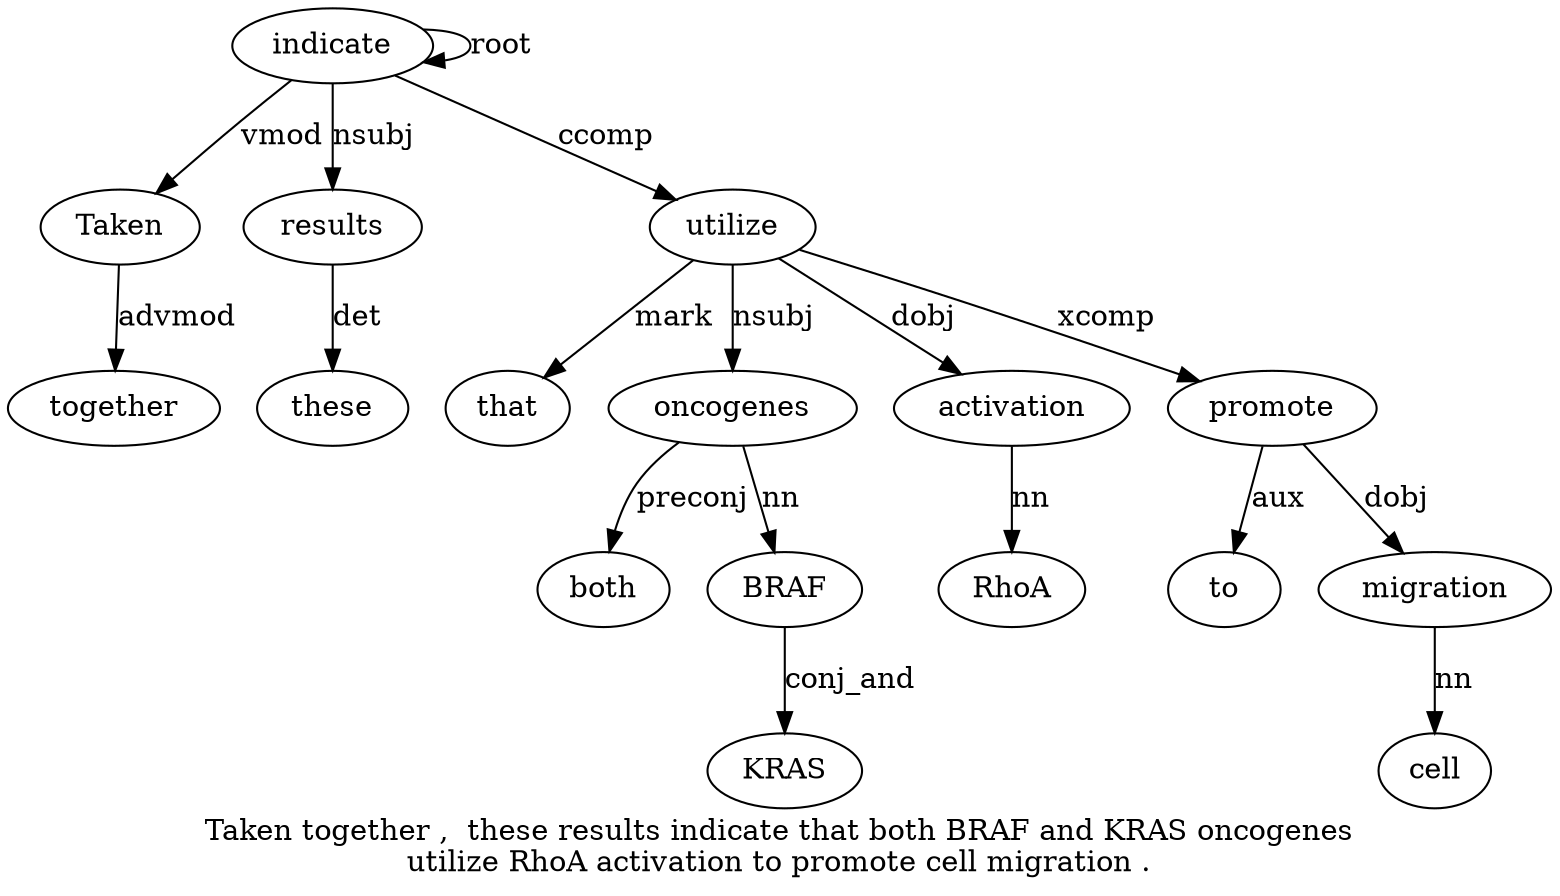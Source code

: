 digraph "Taken together ,  these results indicate that both BRAF and KRAS oncogenes utilize RhoA activation to promote cell migration ." {
label="Taken together ,  these results indicate that both BRAF and KRAS oncogenes
utilize RhoA activation to promote cell migration .";
indicate6 [style=filled, fillcolor=white, label=indicate];
Taken1 [style=filled, fillcolor=white, label=Taken];
indicate6 -> Taken1  [label=vmod];
together2 [style=filled, fillcolor=white, label=together];
Taken1 -> together2  [label=advmod];
results5 [style=filled, fillcolor=white, label=results];
these4 [style=filled, fillcolor=white, label=these];
results5 -> these4  [label=det];
indicate6 -> results5  [label=nsubj];
indicate6 -> indicate6  [label=root];
utilize13 [style=filled, fillcolor=white, label=utilize];
that7 [style=filled, fillcolor=white, label=that];
utilize13 -> that7  [label=mark];
oncogenes12 [style=filled, fillcolor=white, label=oncogenes];
both8 [style=filled, fillcolor=white, label=both];
oncogenes12 -> both8  [label=preconj];
BRAF9 [style=filled, fillcolor=white, label=BRAF];
oncogenes12 -> BRAF9  [label=nn];
KRAS11 [style=filled, fillcolor=white, label=KRAS];
BRAF9 -> KRAS11  [label=conj_and];
utilize13 -> oncogenes12  [label=nsubj];
indicate6 -> utilize13  [label=ccomp];
activation15 [style=filled, fillcolor=white, label=activation];
RhoA14 [style=filled, fillcolor=white, label=RhoA];
activation15 -> RhoA14  [label=nn];
utilize13 -> activation15  [label=dobj];
promote17 [style=filled, fillcolor=white, label=promote];
to16 [style=filled, fillcolor=white, label=to];
promote17 -> to16  [label=aux];
utilize13 -> promote17  [label=xcomp];
migration19 [style=filled, fillcolor=white, label=migration];
cell18 [style=filled, fillcolor=white, label=cell];
migration19 -> cell18  [label=nn];
promote17 -> migration19  [label=dobj];
}
